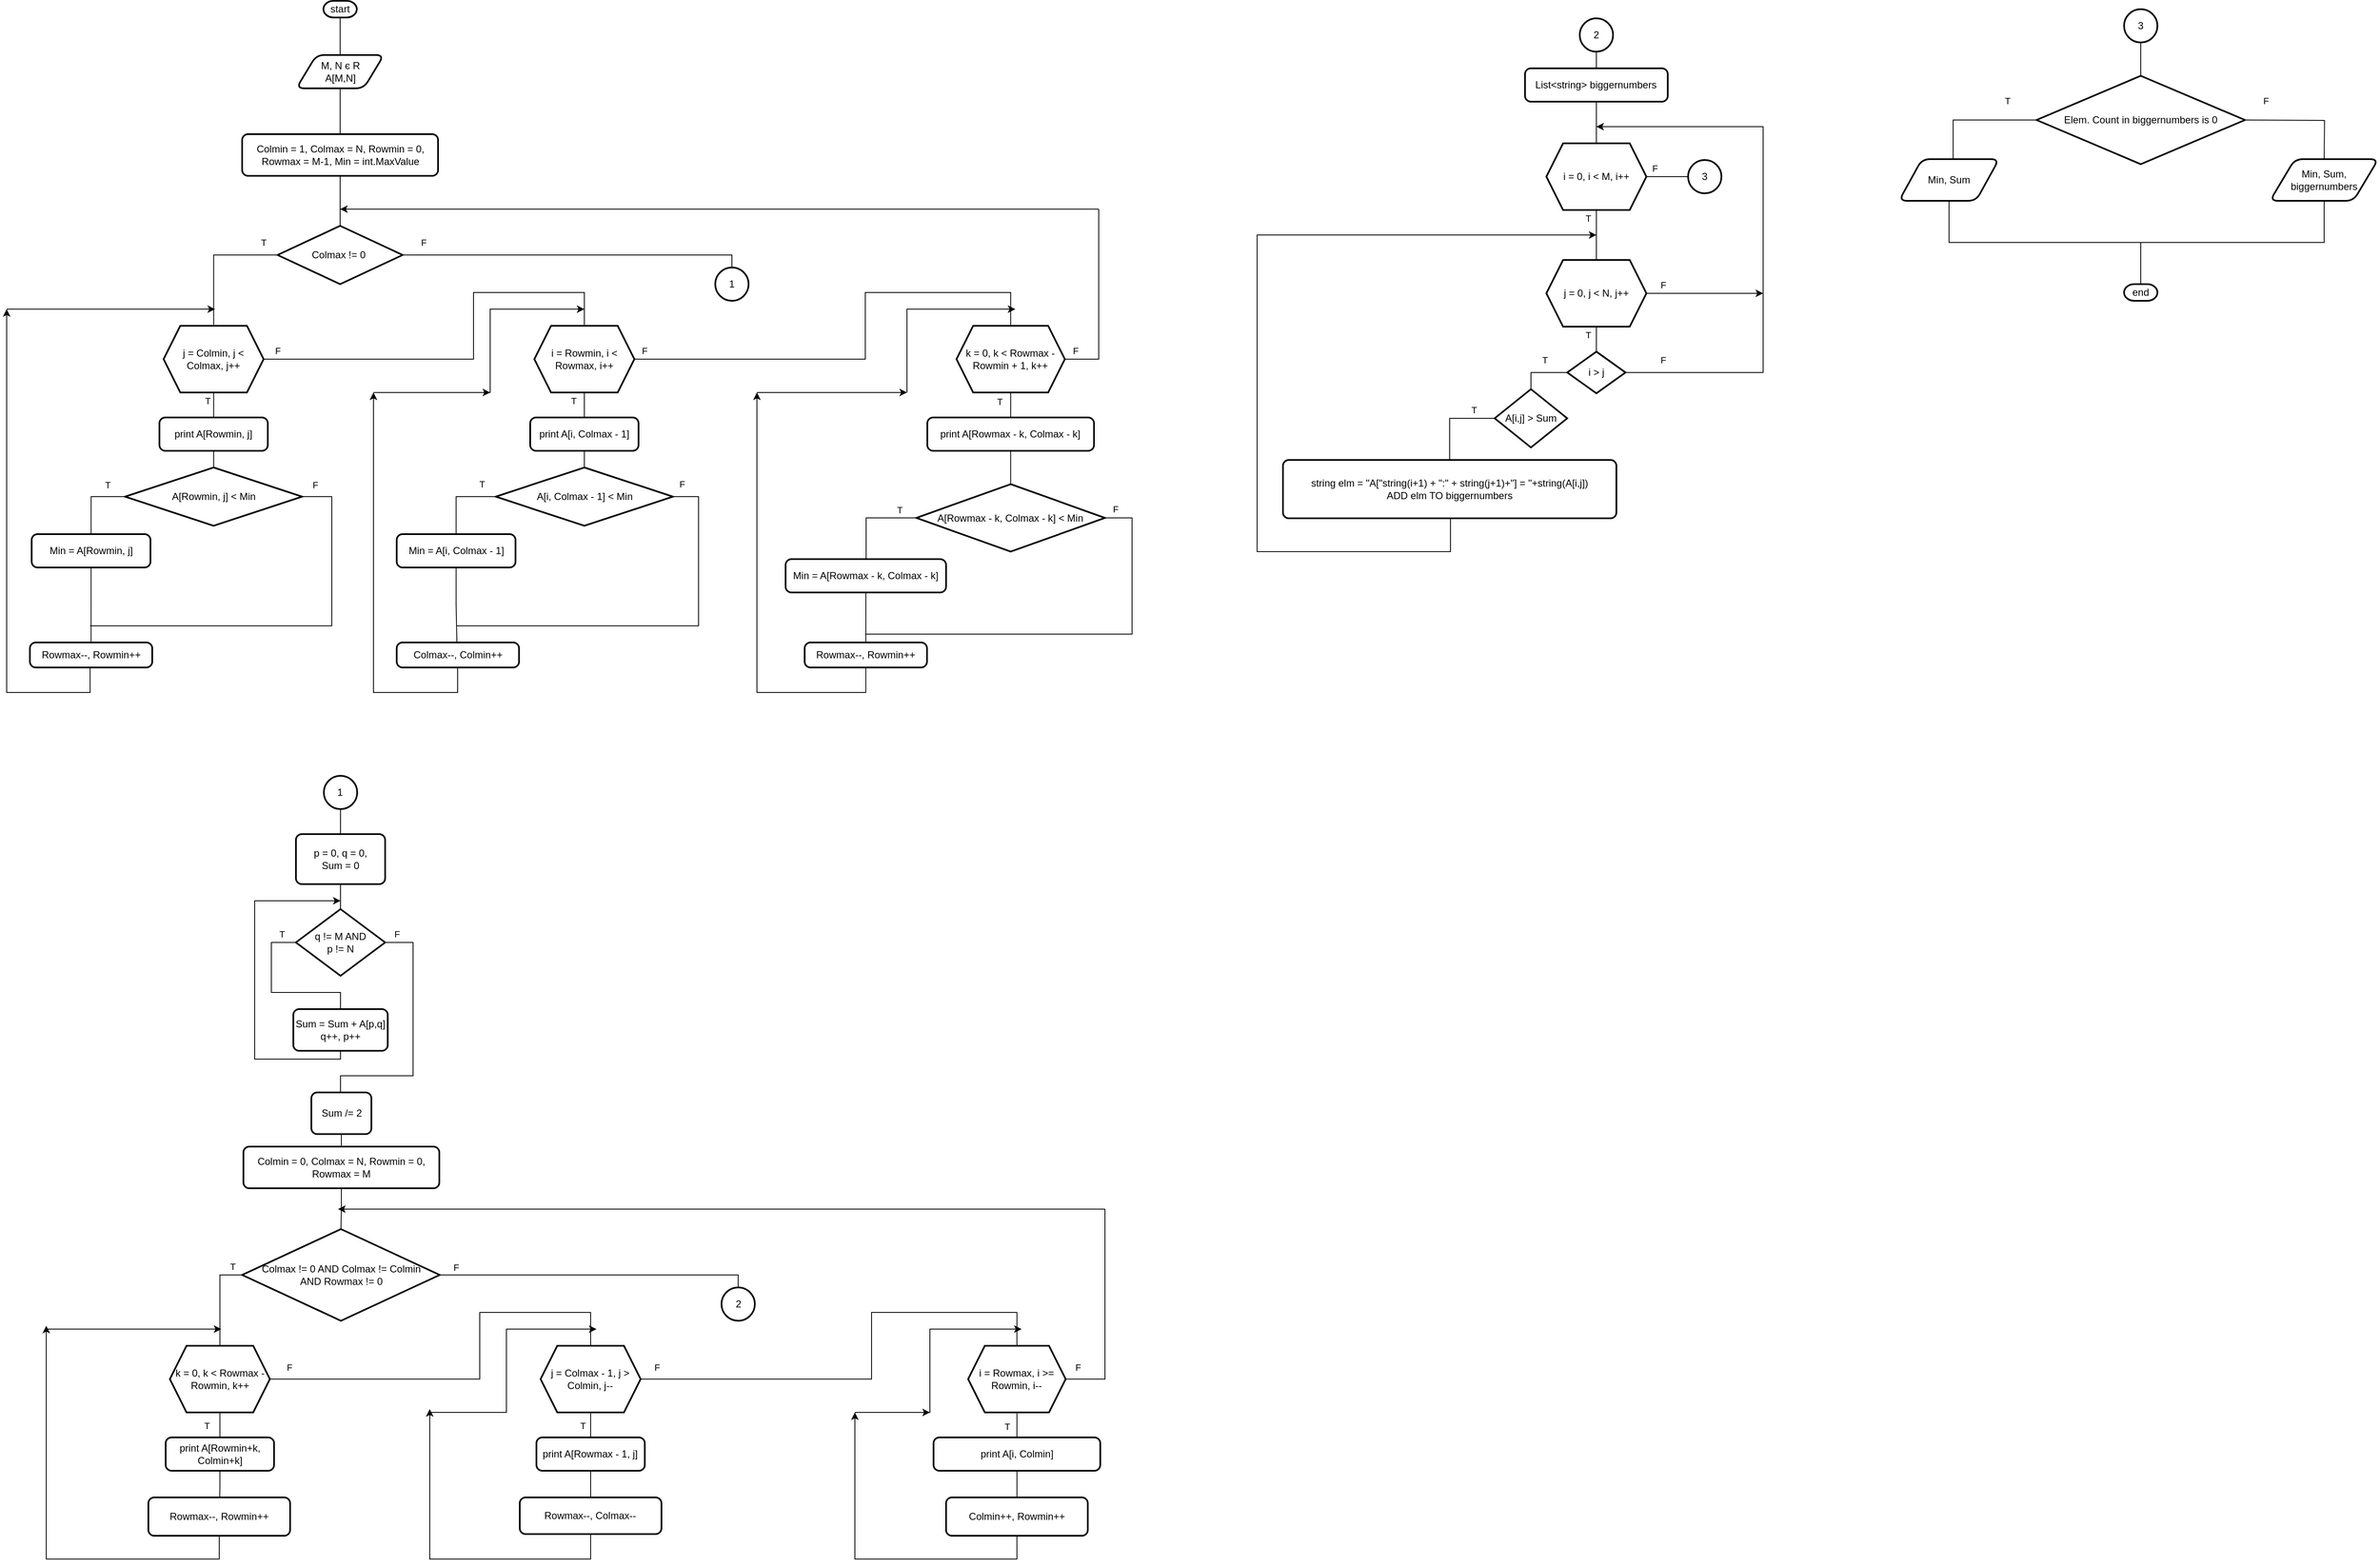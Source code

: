 <mxfile version="15.4.0" type="device"><diagram id="VnJx5BGnZv5gJ5N3ZYs5" name="Страница 1"><mxGraphModel dx="2999" dy="1612" grid="1" gridSize="10" guides="1" tooltips="1" connect="1" arrows="1" fold="1" page="1" pageScale="1" pageWidth="827" pageHeight="1169" math="0" shadow="0"><root><mxCell id="0"/><mxCell id="1" parent="0"/><mxCell id="CIwnN4miVylrnwZS9RC9-60" style="edgeStyle=orthogonalEdgeStyle;rounded=0;orthogonalLoop=1;jettySize=auto;html=1;endArrow=none;endFill=0;" parent="1" source="CIwnN4miVylrnwZS9RC9-58" target="CIwnN4miVylrnwZS9RC9-59" edge="1"><mxGeometry relative="1" as="geometry"/></mxCell><mxCell id="CIwnN4miVylrnwZS9RC9-58" value="start" style="strokeWidth=2;html=1;shape=mxgraph.flowchart.terminator;whiteSpace=wrap;" parent="1" vertex="1"><mxGeometry x="-210" y="20" width="40" height="20" as="geometry"/></mxCell><mxCell id="q-NGyKB5XzWlo1h0m0wX-1" style="edgeStyle=orthogonalEdgeStyle;rounded=0;orthogonalLoop=1;jettySize=auto;html=1;endArrow=none;endFill=0;" edge="1" parent="1" source="CIwnN4miVylrnwZS9RC9-59" target="CIwnN4miVylrnwZS9RC9-78"><mxGeometry relative="1" as="geometry"/></mxCell><mxCell id="CIwnN4miVylrnwZS9RC9-59" value="M, N є R&lt;br&gt;A[M,N]" style="shape=parallelogram;html=1;strokeWidth=2;perimeter=parallelogramPerimeter;whiteSpace=wrap;rounded=1;arcSize=19;size=0.23;" parent="1" vertex="1"><mxGeometry x="-242.5" y="85" width="105" height="40" as="geometry"/></mxCell><mxCell id="CIwnN4miVylrnwZS9RC9-80" style="edgeStyle=orthogonalEdgeStyle;rounded=0;orthogonalLoop=1;jettySize=auto;html=1;endArrow=none;endFill=0;" parent="1" source="CIwnN4miVylrnwZS9RC9-78" target="CIwnN4miVylrnwZS9RC9-79" edge="1"><mxGeometry relative="1" as="geometry"/></mxCell><mxCell id="CIwnN4miVylrnwZS9RC9-78" value="Colmin = 1, Colmax = N, Rowmin = 0, Rowmax = M-1, Min = int.MaxValue" style="rounded=1;whiteSpace=wrap;html=1;absoluteArcSize=1;arcSize=14;strokeWidth=2;" parent="1" vertex="1"><mxGeometry x="-307.5" y="180" width="235" height="50" as="geometry"/></mxCell><mxCell id="CIwnN4miVylrnwZS9RC9-103" style="edgeStyle=orthogonalEdgeStyle;rounded=0;orthogonalLoop=1;jettySize=auto;html=1;endArrow=none;endFill=0;" parent="1" source="CIwnN4miVylrnwZS9RC9-79" target="CIwnN4miVylrnwZS9RC9-131" edge="1"><mxGeometry relative="1" as="geometry"><mxPoint x="210" y="325" as="targetPoint"/><Array as="points"><mxPoint x="280" y="325"/></Array></mxGeometry></mxCell><mxCell id="Xc7wqbIlIlnGixYTtT3b-98" value="F" style="edgeLabel;html=1;align=center;verticalAlign=middle;resizable=0;points=[];" parent="CIwnN4miVylrnwZS9RC9-103" vertex="1" connectable="0"><mxGeometry x="-0.879" y="-1" relative="1" as="geometry"><mxPoint y="-16" as="offset"/></mxGeometry></mxCell><mxCell id="CIwnN4miVylrnwZS9RC9-104" style="edgeStyle=orthogonalEdgeStyle;rounded=0;orthogonalLoop=1;jettySize=auto;html=1;endArrow=none;endFill=0;" parent="1" source="CIwnN4miVylrnwZS9RC9-79" target="CIwnN4miVylrnwZS9RC9-81" edge="1"><mxGeometry relative="1" as="geometry"><mxPoint x="-330" y="325" as="targetPoint"/></mxGeometry></mxCell><mxCell id="Xc7wqbIlIlnGixYTtT3b-97" value="T" style="edgeLabel;html=1;align=center;verticalAlign=middle;resizable=0;points=[];" parent="CIwnN4miVylrnwZS9RC9-104" vertex="1" connectable="0"><mxGeometry x="-0.737" y="2" relative="1" as="geometry"><mxPoint x="4" y="-17" as="offset"/></mxGeometry></mxCell><mxCell id="CIwnN4miVylrnwZS9RC9-79" value="Colmax != 0&amp;nbsp;" style="strokeWidth=2;html=1;shape=mxgraph.flowchart.decision;whiteSpace=wrap;" parent="1" vertex="1"><mxGeometry x="-265" y="290" width="150" height="70" as="geometry"/></mxCell><mxCell id="CIwnN4miVylrnwZS9RC9-89" style="edgeStyle=orthogonalEdgeStyle;rounded=0;orthogonalLoop=1;jettySize=auto;html=1;endArrow=none;endFill=0;" parent="1" source="CIwnN4miVylrnwZS9RC9-81" target="CIwnN4miVylrnwZS9RC9-84" edge="1"><mxGeometry relative="1" as="geometry"/></mxCell><mxCell id="Xc7wqbIlIlnGixYTtT3b-99" value="T" style="edgeLabel;html=1;align=center;verticalAlign=middle;resizable=0;points=[];" parent="CIwnN4miVylrnwZS9RC9-89" vertex="1" connectable="0"><mxGeometry x="0.753" relative="1" as="geometry"><mxPoint x="-8" y="-14" as="offset"/></mxGeometry></mxCell><mxCell id="CIwnN4miVylrnwZS9RC9-113" style="edgeStyle=orthogonalEdgeStyle;rounded=0;orthogonalLoop=1;jettySize=auto;html=1;endArrow=none;endFill=0;entryX=0.5;entryY=0;entryDx=0;entryDy=0;" parent="1" source="CIwnN4miVylrnwZS9RC9-81" target="CIwnN4miVylrnwZS9RC9-82" edge="1"><mxGeometry relative="1" as="geometry"><mxPoint x="170" y="390" as="targetPoint"/><Array as="points"><mxPoint x="-30" y="450"/><mxPoint x="-30" y="370"/><mxPoint x="103" y="370"/></Array></mxGeometry></mxCell><mxCell id="Xc7wqbIlIlnGixYTtT3b-102" value="F" style="edgeLabel;html=1;align=center;verticalAlign=middle;resizable=0;points=[];" parent="CIwnN4miVylrnwZS9RC9-113" vertex="1" connectable="0"><mxGeometry x="-0.915" y="1" relative="1" as="geometry"><mxPoint x="-5" y="-9" as="offset"/></mxGeometry></mxCell><mxCell id="CIwnN4miVylrnwZS9RC9-81" value="j = Colmin, j &amp;lt; Colmax, j++" style="shape=hexagon;perimeter=hexagonPerimeter2;whiteSpace=wrap;html=1;fixedSize=1;strokeWidth=2;" parent="1" vertex="1"><mxGeometry x="-401.75" y="410" width="120" height="80" as="geometry"/></mxCell><mxCell id="CIwnN4miVylrnwZS9RC9-88" style="edgeStyle=orthogonalEdgeStyle;rounded=0;orthogonalLoop=1;jettySize=auto;html=1;entryX=0.5;entryY=0;entryDx=0;entryDy=0;endArrow=none;endFill=0;" parent="1" source="CIwnN4miVylrnwZS9RC9-82" target="CIwnN4miVylrnwZS9RC9-85" edge="1"><mxGeometry relative="1" as="geometry"/></mxCell><mxCell id="Xc7wqbIlIlnGixYTtT3b-100" value="T" style="edgeLabel;html=1;align=center;verticalAlign=middle;resizable=0;points=[];" parent="CIwnN4miVylrnwZS9RC9-88" vertex="1" connectable="0"><mxGeometry x="0.748" y="1" relative="1" as="geometry"><mxPoint x="-14" y="-14" as="offset"/></mxGeometry></mxCell><mxCell id="CIwnN4miVylrnwZS9RC9-82" value="i = Rowmin, i &amp;lt; Rowmax, i++" style="shape=hexagon;perimeter=hexagonPerimeter2;whiteSpace=wrap;html=1;fixedSize=1;strokeWidth=2;" parent="1" vertex="1"><mxGeometry x="42.99" y="410" width="120" height="80" as="geometry"/></mxCell><mxCell id="CIwnN4miVylrnwZS9RC9-87" style="edgeStyle=orthogonalEdgeStyle;rounded=0;orthogonalLoop=1;jettySize=auto;html=1;entryX=0.5;entryY=0;entryDx=0;entryDy=0;endArrow=none;endFill=0;" parent="1" source="CIwnN4miVylrnwZS9RC9-83" target="CIwnN4miVylrnwZS9RC9-86" edge="1"><mxGeometry relative="1" as="geometry"/></mxCell><mxCell id="Xc7wqbIlIlnGixYTtT3b-101" value="T" style="edgeLabel;html=1;align=center;verticalAlign=middle;resizable=0;points=[];" parent="CIwnN4miVylrnwZS9RC9-87" vertex="1" connectable="0"><mxGeometry x="-0.783" relative="1" as="geometry"><mxPoint x="-14" y="5" as="offset"/></mxGeometry></mxCell><mxCell id="CIwnN4miVylrnwZS9RC9-130" style="edgeStyle=orthogonalEdgeStyle;rounded=0;orthogonalLoop=1;jettySize=auto;html=1;endArrow=none;endFill=0;" parent="1" source="CIwnN4miVylrnwZS9RC9-83" edge="1"><mxGeometry relative="1" as="geometry"><mxPoint x="720" y="270" as="targetPoint"/><Array as="points"><mxPoint x="720" y="450"/></Array></mxGeometry></mxCell><mxCell id="Xc7wqbIlIlnGixYTtT3b-104" value="F" style="edgeLabel;html=1;align=center;verticalAlign=middle;resizable=0;points=[];" parent="CIwnN4miVylrnwZS9RC9-130" vertex="1" connectable="0"><mxGeometry x="-0.885" y="1" relative="1" as="geometry"><mxPoint y="-9" as="offset"/></mxGeometry></mxCell><mxCell id="CIwnN4miVylrnwZS9RC9-83" value="k = 0, k &amp;lt; Rowmax - Rowmin + 1, k++" style="shape=hexagon;perimeter=hexagonPerimeter2;whiteSpace=wrap;html=1;fixedSize=1;strokeWidth=2;" parent="1" vertex="1"><mxGeometry x="549.37" y="410" width="130" height="80" as="geometry"/></mxCell><mxCell id="CIwnN4miVylrnwZS9RC9-94" style="edgeStyle=orthogonalEdgeStyle;rounded=0;orthogonalLoop=1;jettySize=auto;html=1;entryX=0.5;entryY=0;entryDx=0;entryDy=0;entryPerimeter=0;endArrow=none;endFill=0;" parent="1" source="CIwnN4miVylrnwZS9RC9-84" target="CIwnN4miVylrnwZS9RC9-91" edge="1"><mxGeometry relative="1" as="geometry"/></mxCell><mxCell id="CIwnN4miVylrnwZS9RC9-84" value="print A[Rowmin, j]" style="rounded=1;whiteSpace=wrap;html=1;absoluteArcSize=1;arcSize=14;strokeWidth=2;" parent="1" vertex="1"><mxGeometry x="-406.75" y="520" width="130" height="40" as="geometry"/></mxCell><mxCell id="CIwnN4miVylrnwZS9RC9-93" style="edgeStyle=orthogonalEdgeStyle;rounded=0;orthogonalLoop=1;jettySize=auto;html=1;endArrow=none;endFill=0;" parent="1" source="CIwnN4miVylrnwZS9RC9-85" target="CIwnN4miVylrnwZS9RC9-90" edge="1"><mxGeometry relative="1" as="geometry"/></mxCell><mxCell id="CIwnN4miVylrnwZS9RC9-85" value="print A[i, Colmax - 1]" style="rounded=1;whiteSpace=wrap;html=1;absoluteArcSize=1;arcSize=14;strokeWidth=2;" parent="1" vertex="1"><mxGeometry x="37.99" y="520" width="130" height="40" as="geometry"/></mxCell><mxCell id="CIwnN4miVylrnwZS9RC9-95" style="edgeStyle=orthogonalEdgeStyle;rounded=0;orthogonalLoop=1;jettySize=auto;html=1;entryX=0.5;entryY=0;entryDx=0;entryDy=0;entryPerimeter=0;endArrow=none;endFill=0;" parent="1" source="CIwnN4miVylrnwZS9RC9-86" target="CIwnN4miVylrnwZS9RC9-92" edge="1"><mxGeometry relative="1" as="geometry"/></mxCell><mxCell id="CIwnN4miVylrnwZS9RC9-86" value="print A[Rowmax - k, Colmax - k]" style="rounded=1;whiteSpace=wrap;html=1;absoluteArcSize=1;arcSize=14;strokeWidth=2;" parent="1" vertex="1"><mxGeometry x="514.37" y="520" width="200" height="40" as="geometry"/></mxCell><mxCell id="CIwnN4miVylrnwZS9RC9-100" style="edgeStyle=orthogonalEdgeStyle;rounded=0;orthogonalLoop=1;jettySize=auto;html=1;endArrow=none;endFill=0;exitX=0;exitY=0.5;exitDx=0;exitDy=0;exitPerimeter=0;" parent="1" source="CIwnN4miVylrnwZS9RC9-90" target="CIwnN4miVylrnwZS9RC9-97" edge="1"><mxGeometry relative="1" as="geometry"/></mxCell><mxCell id="Xc7wqbIlIlnGixYTtT3b-107" value="T" style="edgeLabel;html=1;align=center;verticalAlign=middle;resizable=0;points=[];" parent="CIwnN4miVylrnwZS9RC9-100" vertex="1" connectable="0"><mxGeometry x="-0.644" relative="1" as="geometry"><mxPoint y="-15" as="offset"/></mxGeometry></mxCell><mxCell id="CIwnN4miVylrnwZS9RC9-115" style="edgeStyle=orthogonalEdgeStyle;rounded=0;orthogonalLoop=1;jettySize=auto;html=1;endArrow=none;endFill=0;exitX=1;exitY=0.5;exitDx=0;exitDy=0;exitPerimeter=0;" parent="1" source="CIwnN4miVylrnwZS9RC9-90" edge="1"><mxGeometry relative="1" as="geometry"><mxPoint x="-50" y="770" as="targetPoint"/><Array as="points"><mxPoint x="240" y="615"/><mxPoint x="240" y="770"/></Array></mxGeometry></mxCell><mxCell id="Xc7wqbIlIlnGixYTtT3b-108" value="F" style="edgeLabel;html=1;align=center;verticalAlign=middle;resizable=0;points=[];" parent="CIwnN4miVylrnwZS9RC9-115" vertex="1" connectable="0"><mxGeometry x="-0.602" y="2" relative="1" as="geometry"><mxPoint x="-22" y="-79" as="offset"/></mxGeometry></mxCell><mxCell id="CIwnN4miVylrnwZS9RC9-90" value="A[i, Colmax - 1] &amp;lt; Min" style="strokeWidth=2;html=1;shape=mxgraph.flowchart.decision;whiteSpace=wrap;" parent="1" vertex="1"><mxGeometry x="-3.26" y="580" width="212.5" height="70" as="geometry"/></mxCell><mxCell id="CIwnN4miVylrnwZS9RC9-99" style="edgeStyle=orthogonalEdgeStyle;rounded=0;orthogonalLoop=1;jettySize=auto;html=1;endArrow=none;endFill=0;entryX=0.5;entryY=0;entryDx=0;entryDy=0;" parent="1" target="CIwnN4miVylrnwZS9RC9-96" edge="1"><mxGeometry relative="1" as="geometry"><mxPoint x="-527" y="615" as="targetPoint"/><mxPoint x="-447" y="615" as="sourcePoint"/><Array as="points"><mxPoint x="-489" y="615"/></Array></mxGeometry></mxCell><mxCell id="Xc7wqbIlIlnGixYTtT3b-109" value="T" style="edgeLabel;html=1;align=center;verticalAlign=middle;resizable=0;points=[];" parent="CIwnN4miVylrnwZS9RC9-99" vertex="1" connectable="0"><mxGeometry x="0.194" y="3" relative="1" as="geometry"><mxPoint x="16" y="-25" as="offset"/></mxGeometry></mxCell><mxCell id="CIwnN4miVylrnwZS9RC9-109" style="edgeStyle=orthogonalEdgeStyle;rounded=0;orthogonalLoop=1;jettySize=auto;html=1;endArrow=none;endFill=0;" parent="1" source="CIwnN4miVylrnwZS9RC9-91" edge="1"><mxGeometry relative="1" as="geometry"><mxPoint x="-210" y="770" as="targetPoint"/><Array as="points"><mxPoint x="-200" y="615"/><mxPoint x="-200" y="770"/></Array></mxGeometry></mxCell><mxCell id="Xc7wqbIlIlnGixYTtT3b-110" value="F" style="edgeLabel;html=1;align=center;verticalAlign=middle;resizable=0;points=[];" parent="CIwnN4miVylrnwZS9RC9-109" vertex="1" connectable="0"><mxGeometry x="-0.174" y="1" relative="1" as="geometry"><mxPoint x="-21" y="-62" as="offset"/></mxGeometry></mxCell><mxCell id="CIwnN4miVylrnwZS9RC9-91" value="A[Rowmin, j] &amp;lt; Min" style="strokeWidth=2;html=1;shape=mxgraph.flowchart.decision;whiteSpace=wrap;" parent="1" vertex="1"><mxGeometry x="-448" y="580" width="212.5" height="70" as="geometry"/></mxCell><mxCell id="CIwnN4miVylrnwZS9RC9-101" style="edgeStyle=orthogonalEdgeStyle;rounded=0;orthogonalLoop=1;jettySize=auto;html=1;endArrow=none;endFill=0;exitX=0;exitY=0.5;exitDx=0;exitDy=0;exitPerimeter=0;entryX=0.5;entryY=0;entryDx=0;entryDy=0;" parent="1" source="CIwnN4miVylrnwZS9RC9-92" target="CIwnN4miVylrnwZS9RC9-98" edge="1"><mxGeometry relative="1" as="geometry"><Array as="points"><mxPoint x="441" y="641"/><mxPoint x="441" y="690"/></Array></mxGeometry></mxCell><mxCell id="Xc7wqbIlIlnGixYTtT3b-105" value="T" style="edgeLabel;html=1;align=center;verticalAlign=middle;resizable=0;points=[];" parent="CIwnN4miVylrnwZS9RC9-101" vertex="1" connectable="0"><mxGeometry x="-0.707" relative="1" as="geometry"><mxPoint x="-5" y="-10" as="offset"/></mxGeometry></mxCell><mxCell id="CIwnN4miVylrnwZS9RC9-124" style="edgeStyle=orthogonalEdgeStyle;rounded=0;orthogonalLoop=1;jettySize=auto;html=1;endArrow=none;endFill=0;exitX=1;exitY=0.5;exitDx=0;exitDy=0;exitPerimeter=0;" parent="1" source="CIwnN4miVylrnwZS9RC9-92" edge="1"><mxGeometry relative="1" as="geometry"><mxPoint x="440" y="780" as="targetPoint"/><Array as="points"><mxPoint x="760" y="641"/><mxPoint x="760" y="780"/></Array></mxGeometry></mxCell><mxCell id="Xc7wqbIlIlnGixYTtT3b-106" value="F" style="edgeLabel;html=1;align=center;verticalAlign=middle;resizable=0;points=[];" parent="CIwnN4miVylrnwZS9RC9-124" vertex="1" connectable="0"><mxGeometry x="-0.72" y="3" relative="1" as="geometry"><mxPoint x="-23" y="-47" as="offset"/></mxGeometry></mxCell><mxCell id="CIwnN4miVylrnwZS9RC9-92" value="A[Rowmax - k, Colmax - k] &amp;lt; Min" style="strokeWidth=2;html=1;shape=mxgraph.flowchart.decision;whiteSpace=wrap;" parent="1" vertex="1"><mxGeometry x="501.25" y="600" width="226.25" height="81" as="geometry"/></mxCell><mxCell id="CIwnN4miVylrnwZS9RC9-105" style="edgeStyle=orthogonalEdgeStyle;rounded=0;orthogonalLoop=1;jettySize=auto;html=1;endArrow=none;endFill=0;entryX=0.5;entryY=0;entryDx=0;entryDy=0;" parent="1" source="CIwnN4miVylrnwZS9RC9-96" target="Xc7wqbIlIlnGixYTtT3b-67" edge="1"><mxGeometry relative="1" as="geometry"><mxPoint x="-489" y="770" as="targetPoint"/></mxGeometry></mxCell><mxCell id="CIwnN4miVylrnwZS9RC9-96" value="Min = A[Rowmin, j]" style="rounded=1;whiteSpace=wrap;html=1;absoluteArcSize=1;arcSize=14;strokeWidth=2;" parent="1" vertex="1"><mxGeometry x="-560" y="660" width="142.5" height="40" as="geometry"/></mxCell><mxCell id="CIwnN4miVylrnwZS9RC9-114" style="edgeStyle=orthogonalEdgeStyle;rounded=0;orthogonalLoop=1;jettySize=auto;html=1;endArrow=none;endFill=0;entryX=0.492;entryY=-0.019;entryDx=0;entryDy=0;entryPerimeter=0;" parent="1" source="CIwnN4miVylrnwZS9RC9-97" target="Xc7wqbIlIlnGixYTtT3b-68" edge="1"><mxGeometry relative="1" as="geometry"><mxPoint x="-48.75" y="770" as="targetPoint"/></mxGeometry></mxCell><mxCell id="CIwnN4miVylrnwZS9RC9-97" value="Min = A[i, Colmax - 1]" style="rounded=1;whiteSpace=wrap;html=1;absoluteArcSize=1;arcSize=14;strokeWidth=2;" parent="1" vertex="1"><mxGeometry x="-122.12" y="660" width="142.5" height="40" as="geometry"/></mxCell><mxCell id="CIwnN4miVylrnwZS9RC9-102" style="edgeStyle=orthogonalEdgeStyle;rounded=0;orthogonalLoop=1;jettySize=auto;html=1;endArrow=none;endFill=0;entryX=0.5;entryY=0;entryDx=0;entryDy=0;" parent="1" source="CIwnN4miVylrnwZS9RC9-98" target="Xc7wqbIlIlnGixYTtT3b-69" edge="1"><mxGeometry relative="1" as="geometry"><mxPoint x="440" y="780" as="targetPoint"/></mxGeometry></mxCell><mxCell id="CIwnN4miVylrnwZS9RC9-98" value="Min = A[Rowmax - k, Colmax - k]" style="rounded=1;whiteSpace=wrap;html=1;absoluteArcSize=1;arcSize=14;strokeWidth=2;" parent="1" vertex="1"><mxGeometry x="344.37" y="690" width="192.5" height="40" as="geometry"/></mxCell><mxCell id="CIwnN4miVylrnwZS9RC9-110" value="" style="endArrow=none;html=1;rounded=0;edgeStyle=orthogonalEdgeStyle;endFill=0;" parent="1" edge="1"><mxGeometry width="50" height="50" relative="1" as="geometry"><mxPoint x="-210" y="770" as="sourcePoint"/><mxPoint x="-490" y="770" as="targetPoint"/></mxGeometry></mxCell><mxCell id="CIwnN4miVylrnwZS9RC9-111" value="" style="endArrow=classic;html=1;rounded=0;edgeStyle=orthogonalEdgeStyle;exitX=0.492;exitY=1;exitDx=0;exitDy=0;exitPerimeter=0;" parent="1" source="Xc7wqbIlIlnGixYTtT3b-67" edge="1"><mxGeometry width="50" height="50" relative="1" as="geometry"><mxPoint x="-490" y="850" as="sourcePoint"/><mxPoint x="-590" y="390" as="targetPoint"/><Array as="points"><mxPoint x="-490" y="850"/><mxPoint x="-590" y="850"/></Array></mxGeometry></mxCell><mxCell id="CIwnN4miVylrnwZS9RC9-112" value="" style="endArrow=classic;html=1;rounded=0;edgeStyle=orthogonalEdgeStyle;" parent="1" edge="1"><mxGeometry width="50" height="50" relative="1" as="geometry"><mxPoint x="-590" y="390" as="sourcePoint"/><mxPoint x="-340" y="390" as="targetPoint"/></mxGeometry></mxCell><mxCell id="CIwnN4miVylrnwZS9RC9-116" value="" style="endArrow=classic;html=1;rounded=0;edgeStyle=orthogonalEdgeStyle;exitX=0.486;exitY=0.971;exitDx=0;exitDy=0;exitPerimeter=0;" parent="1" source="Xc7wqbIlIlnGixYTtT3b-68" edge="1"><mxGeometry width="50" height="50" relative="1" as="geometry"><mxPoint x="-52.49" y="849.97" as="sourcePoint"/><mxPoint x="-150" y="490" as="targetPoint"/><Array as="points"><mxPoint x="-49" y="819"/><mxPoint x="-49" y="850"/><mxPoint x="-150" y="850"/><mxPoint x="-150" y="520"/></Array></mxGeometry></mxCell><mxCell id="CIwnN4miVylrnwZS9RC9-117" value="" style="endArrow=classic;html=1;rounded=0;edgeStyle=orthogonalEdgeStyle;" parent="1" edge="1"><mxGeometry width="50" height="50" relative="1" as="geometry"><mxPoint x="-150" y="490" as="sourcePoint"/><mxPoint x="-10" y="490" as="targetPoint"/></mxGeometry></mxCell><mxCell id="CIwnN4miVylrnwZS9RC9-118" value="" style="endArrow=classic;html=1;rounded=0;edgeStyle=orthogonalEdgeStyle;" parent="1" edge="1"><mxGeometry width="50" height="50" relative="1" as="geometry"><mxPoint x="-12.01" y="490" as="sourcePoint"/><mxPoint x="103" y="390" as="targetPoint"/><Array as="points"><mxPoint x="-10" y="490"/><mxPoint x="-10" y="390"/></Array></mxGeometry></mxCell><mxCell id="CIwnN4miVylrnwZS9RC9-122" style="edgeStyle=orthogonalEdgeStyle;rounded=0;orthogonalLoop=1;jettySize=auto;html=1;endArrow=none;endFill=0;exitX=1;exitY=0.5;exitDx=0;exitDy=0;entryX=0.5;entryY=0;entryDx=0;entryDy=0;" parent="1" source="CIwnN4miVylrnwZS9RC9-82" target="CIwnN4miVylrnwZS9RC9-83" edge="1"><mxGeometry relative="1" as="geometry"><mxPoint x="640" y="370" as="targetPoint"/><mxPoint x="190.003" y="450.004" as="sourcePoint"/><Array as="points"><mxPoint x="440" y="450"/><mxPoint x="440" y="370"/><mxPoint x="614" y="370"/></Array></mxGeometry></mxCell><mxCell id="Xc7wqbIlIlnGixYTtT3b-103" value="F" style="edgeLabel;html=1;align=center;verticalAlign=middle;resizable=0;points=[];" parent="CIwnN4miVylrnwZS9RC9-122" vertex="1" connectable="0"><mxGeometry x="-0.94" y="2" relative="1" as="geometry"><mxPoint x="-5" y="-8" as="offset"/></mxGeometry></mxCell><mxCell id="CIwnN4miVylrnwZS9RC9-127" value="" style="endArrow=classic;html=1;rounded=0;edgeStyle=orthogonalEdgeStyle;exitX=0.5;exitY=1;exitDx=0;exitDy=0;" parent="1" source="Xc7wqbIlIlnGixYTtT3b-69" edge="1"><mxGeometry width="50" height="50" relative="1" as="geometry"><mxPoint x="437.5" y="849" as="sourcePoint"/><mxPoint x="310" y="490" as="targetPoint"/><Array as="points"><mxPoint x="441" y="850"/><mxPoint x="310" y="850"/></Array></mxGeometry></mxCell><mxCell id="CIwnN4miVylrnwZS9RC9-128" value="" style="endArrow=classic;html=1;rounded=0;edgeStyle=orthogonalEdgeStyle;" parent="1" edge="1"><mxGeometry width="50" height="50" relative="1" as="geometry"><mxPoint x="310" y="490" as="sourcePoint"/><mxPoint x="490" y="490" as="targetPoint"/></mxGeometry></mxCell><mxCell id="CIwnN4miVylrnwZS9RC9-129" value="" style="endArrow=classic;html=1;rounded=0;edgeStyle=orthogonalEdgeStyle;" parent="1" edge="1"><mxGeometry width="50" height="50" relative="1" as="geometry"><mxPoint x="490" y="490" as="sourcePoint"/><mxPoint x="620" y="390" as="targetPoint"/><Array as="points"><mxPoint x="490" y="490"/><mxPoint x="490" y="390"/></Array></mxGeometry></mxCell><mxCell id="CIwnN4miVylrnwZS9RC9-131" value="1" style="strokeWidth=2;html=1;shape=mxgraph.flowchart.start_2;whiteSpace=wrap;" parent="1" vertex="1"><mxGeometry x="260" y="340" width="40" height="40" as="geometry"/></mxCell><mxCell id="CIwnN4miVylrnwZS9RC9-132" value="" style="endArrow=classic;html=1;rounded=0;edgeStyle=orthogonalEdgeStyle;" parent="1" edge="1"><mxGeometry width="50" height="50" relative="1" as="geometry"><mxPoint x="720" y="270" as="sourcePoint"/><mxPoint x="-190" y="270" as="targetPoint"/></mxGeometry></mxCell><mxCell id="Xc7wqbIlIlnGixYTtT3b-2" style="edgeStyle=orthogonalEdgeStyle;rounded=0;orthogonalLoop=1;jettySize=auto;html=1;endArrow=none;endFill=0;" parent="1" source="CIwnN4miVylrnwZS9RC9-133" target="Xc7wqbIlIlnGixYTtT3b-1" edge="1"><mxGeometry relative="1" as="geometry"/></mxCell><mxCell id="CIwnN4miVylrnwZS9RC9-133" value="1" style="strokeWidth=2;html=1;shape=mxgraph.flowchart.start_2;whiteSpace=wrap;" parent="1" vertex="1"><mxGeometry x="-209.51" y="950" width="40" height="40" as="geometry"/></mxCell><mxCell id="Xc7wqbIlIlnGixYTtT3b-4" style="edgeStyle=orthogonalEdgeStyle;rounded=0;orthogonalLoop=1;jettySize=auto;html=1;entryX=0.5;entryY=0;entryDx=0;entryDy=0;entryPerimeter=0;endArrow=none;endFill=0;" parent="1" source="Xc7wqbIlIlnGixYTtT3b-1" target="Xc7wqbIlIlnGixYTtT3b-3" edge="1"><mxGeometry relative="1" as="geometry"/></mxCell><mxCell id="Xc7wqbIlIlnGixYTtT3b-1" value="p = 0, q = 0,&lt;br&gt;Sum = 0" style="rounded=1;whiteSpace=wrap;html=1;absoluteArcSize=1;arcSize=14;strokeWidth=2;" parent="1" vertex="1"><mxGeometry x="-243.01" y="1020" width="107.01" height="60" as="geometry"/></mxCell><mxCell id="Xc7wqbIlIlnGixYTtT3b-5" style="edgeStyle=orthogonalEdgeStyle;rounded=0;orthogonalLoop=1;jettySize=auto;html=1;endArrow=none;endFill=0;exitX=0;exitY=0.5;exitDx=0;exitDy=0;exitPerimeter=0;" parent="1" source="Xc7wqbIlIlnGixYTtT3b-3" target="Xc7wqbIlIlnGixYTtT3b-6" edge="1"><mxGeometry relative="1" as="geometry"><mxPoint x="-272.5" y="1230" as="targetPoint"/><Array as="points"><mxPoint x="-272.5" y="1150"/><mxPoint x="-272.5" y="1210"/><mxPoint x="-189.5" y="1210"/></Array></mxGeometry></mxCell><mxCell id="Xc7wqbIlIlnGixYTtT3b-111" value="T" style="edgeLabel;html=1;align=center;verticalAlign=middle;resizable=0;points=[];" parent="Xc7wqbIlIlnGixYTtT3b-5" vertex="1" connectable="0"><mxGeometry x="-0.91" relative="1" as="geometry"><mxPoint x="-9" y="-10" as="offset"/></mxGeometry></mxCell><mxCell id="Xc7wqbIlIlnGixYTtT3b-7" style="edgeStyle=orthogonalEdgeStyle;rounded=0;orthogonalLoop=1;jettySize=auto;html=1;endArrow=none;endFill=0;entryX=0.5;entryY=0;entryDx=0;entryDy=0;" parent="1" source="Xc7wqbIlIlnGixYTtT3b-3" target="Xc7wqbIlIlnGixYTtT3b-9" edge="1"><mxGeometry relative="1" as="geometry"><mxPoint x="-189.5" y="1350" as="targetPoint"/><Array as="points"><mxPoint x="-102.5" y="1150"/><mxPoint x="-102.5" y="1310"/><mxPoint x="-189.5" y="1310"/><mxPoint x="-189.5" y="1340"/></Array></mxGeometry></mxCell><mxCell id="Xc7wqbIlIlnGixYTtT3b-112" value="F" style="edgeLabel;html=1;align=center;verticalAlign=middle;resizable=0;points=[];" parent="Xc7wqbIlIlnGixYTtT3b-7" vertex="1" connectable="0"><mxGeometry x="-0.938" relative="1" as="geometry"><mxPoint x="4" y="-10" as="offset"/></mxGeometry></mxCell><mxCell id="Xc7wqbIlIlnGixYTtT3b-3" value="q != M AND&lt;br&gt;p != N" style="strokeWidth=2;html=1;shape=mxgraph.flowchart.decision;whiteSpace=wrap;" parent="1" vertex="1"><mxGeometry x="-243.01" y="1110" width="107.01" height="80" as="geometry"/></mxCell><mxCell id="Xc7wqbIlIlnGixYTtT3b-8" style="edgeStyle=orthogonalEdgeStyle;rounded=0;orthogonalLoop=1;jettySize=auto;html=1;endArrow=classic;endFill=1;exitX=0.5;exitY=1;exitDx=0;exitDy=0;" parent="1" source="Xc7wqbIlIlnGixYTtT3b-6" edge="1"><mxGeometry relative="1" as="geometry"><mxPoint x="-189.5" y="1100" as="targetPoint"/><Array as="points"><mxPoint x="-189.5" y="1290"/><mxPoint x="-292.5" y="1290"/><mxPoint x="-292.5" y="1100"/><mxPoint x="-189.5" y="1100"/></Array></mxGeometry></mxCell><mxCell id="Xc7wqbIlIlnGixYTtT3b-6" value="Sum = Sum + A[p,q]&lt;br&gt;q++, p++" style="rounded=1;whiteSpace=wrap;html=1;absoluteArcSize=1;arcSize=14;strokeWidth=2;" parent="1" vertex="1"><mxGeometry x="-246.14" y="1230" width="113.26" height="50" as="geometry"/></mxCell><mxCell id="Xc7wqbIlIlnGixYTtT3b-13" style="edgeStyle=orthogonalEdgeStyle;rounded=0;orthogonalLoop=1;jettySize=auto;html=1;entryX=0.5;entryY=0;entryDx=0;entryDy=0;endArrow=none;endFill=0;" parent="1" source="Xc7wqbIlIlnGixYTtT3b-9" target="Xc7wqbIlIlnGixYTtT3b-12" edge="1"><mxGeometry relative="1" as="geometry"/></mxCell><mxCell id="Xc7wqbIlIlnGixYTtT3b-9" value="Sum /= 2" style="rounded=1;whiteSpace=wrap;html=1;absoluteArcSize=1;arcSize=14;strokeWidth=2;" parent="1" vertex="1"><mxGeometry x="-224.5" y="1330" width="72.01" height="50" as="geometry"/></mxCell><mxCell id="Xc7wqbIlIlnGixYTtT3b-58" style="edgeStyle=orthogonalEdgeStyle;rounded=0;orthogonalLoop=1;jettySize=auto;html=1;entryX=0.5;entryY=0;entryDx=0;entryDy=0;entryPerimeter=0;endArrow=none;endFill=0;" parent="1" source="Xc7wqbIlIlnGixYTtT3b-12" target="Xc7wqbIlIlnGixYTtT3b-16" edge="1"><mxGeometry relative="1" as="geometry"/></mxCell><mxCell id="Xc7wqbIlIlnGixYTtT3b-12" value="Colmin = 0, Colmax = N, Rowmin = 0, Rowmax = M" style="rounded=1;whiteSpace=wrap;html=1;absoluteArcSize=1;arcSize=14;strokeWidth=2;" parent="1" vertex="1"><mxGeometry x="-305.99" y="1395" width="235" height="50" as="geometry"/></mxCell><mxCell id="Xc7wqbIlIlnGixYTtT3b-14" style="edgeStyle=orthogonalEdgeStyle;rounded=0;orthogonalLoop=1;jettySize=auto;html=1;endArrow=none;endFill=0;" parent="1" source="Xc7wqbIlIlnGixYTtT3b-16" target="Xc7wqbIlIlnGixYTtT3b-56" edge="1"><mxGeometry relative="1" as="geometry"><mxPoint x="217.5" y="1549" as="targetPoint"/><Array as="points"><mxPoint x="287.5" y="1549"/></Array></mxGeometry></mxCell><mxCell id="Xc7wqbIlIlnGixYTtT3b-114" value="F" style="edgeLabel;html=1;align=center;verticalAlign=middle;resizable=0;points=[];" parent="Xc7wqbIlIlnGixYTtT3b-14" vertex="1" connectable="0"><mxGeometry x="-0.873" y="1" relative="1" as="geometry"><mxPoint x="-4" y="-8" as="offset"/></mxGeometry></mxCell><mxCell id="Xc7wqbIlIlnGixYTtT3b-15" style="edgeStyle=orthogonalEdgeStyle;rounded=0;orthogonalLoop=1;jettySize=auto;html=1;endArrow=none;endFill=0;exitX=0;exitY=0.5;exitDx=0;exitDy=0;exitPerimeter=0;" parent="1" source="Xc7wqbIlIlnGixYTtT3b-16" target="Xc7wqbIlIlnGixYTtT3b-19" edge="1"><mxGeometry relative="1" as="geometry"><mxPoint x="-322.5" y="1549" as="targetPoint"/></mxGeometry></mxCell><mxCell id="Xc7wqbIlIlnGixYTtT3b-113" value="T" style="edgeLabel;html=1;align=center;verticalAlign=middle;resizable=0;points=[];" parent="Xc7wqbIlIlnGixYTtT3b-15" vertex="1" connectable="0"><mxGeometry x="-0.615" relative="1" as="geometry"><mxPoint x="10" y="-10" as="offset"/></mxGeometry></mxCell><mxCell id="Xc7wqbIlIlnGixYTtT3b-16" value="Colmax != 0 AND Colmax != Colmin&lt;br&gt;AND Rowmax != 0" style="strokeWidth=2;html=1;shape=mxgraph.flowchart.decision;whiteSpace=wrap;" parent="1" vertex="1"><mxGeometry x="-307.5" y="1494" width="236.99" height="110" as="geometry"/></mxCell><mxCell id="Xc7wqbIlIlnGixYTtT3b-17" style="edgeStyle=orthogonalEdgeStyle;rounded=0;orthogonalLoop=1;jettySize=auto;html=1;endArrow=none;endFill=0;" parent="1" source="Xc7wqbIlIlnGixYTtT3b-19" target="Xc7wqbIlIlnGixYTtT3b-26" edge="1"><mxGeometry relative="1" as="geometry"/></mxCell><mxCell id="Xc7wqbIlIlnGixYTtT3b-115" value="T" style="edgeLabel;html=1;align=center;verticalAlign=middle;resizable=0;points=[];" parent="Xc7wqbIlIlnGixYTtT3b-17" vertex="1" connectable="0"><mxGeometry x="0.685" y="1" relative="1" as="geometry"><mxPoint x="-17" y="-6" as="offset"/></mxGeometry></mxCell><mxCell id="Xc7wqbIlIlnGixYTtT3b-18" style="edgeStyle=orthogonalEdgeStyle;rounded=0;orthogonalLoop=1;jettySize=auto;html=1;endArrow=none;endFill=0;entryX=0.5;entryY=0;entryDx=0;entryDy=0;" parent="1" source="Xc7wqbIlIlnGixYTtT3b-19" target="Xc7wqbIlIlnGixYTtT3b-21" edge="1"><mxGeometry relative="1" as="geometry"><mxPoint x="177.5" y="1614" as="targetPoint"/><Array as="points"><mxPoint x="-22.5" y="1674"/><mxPoint x="-22.5" y="1594"/><mxPoint x="110.5" y="1594"/></Array></mxGeometry></mxCell><mxCell id="Xc7wqbIlIlnGixYTtT3b-121" value="F" style="edgeLabel;html=1;align=center;verticalAlign=middle;resizable=0;points=[];" parent="Xc7wqbIlIlnGixYTtT3b-18" vertex="1" connectable="0"><mxGeometry x="-0.91" y="1" relative="1" as="geometry"><mxPoint y="-13" as="offset"/></mxGeometry></mxCell><mxCell id="Xc7wqbIlIlnGixYTtT3b-19" value="k = 0, k &amp;lt; Rowmax - Rowmin, k++" style="shape=hexagon;perimeter=hexagonPerimeter2;whiteSpace=wrap;html=1;fixedSize=1;strokeWidth=2;" parent="1" vertex="1"><mxGeometry x="-394.25" y="1634" width="120" height="80" as="geometry"/></mxCell><mxCell id="Xc7wqbIlIlnGixYTtT3b-20" style="edgeStyle=orthogonalEdgeStyle;rounded=0;orthogonalLoop=1;jettySize=auto;html=1;entryX=0.5;entryY=0;entryDx=0;entryDy=0;endArrow=none;endFill=0;" parent="1" source="Xc7wqbIlIlnGixYTtT3b-21" target="Xc7wqbIlIlnGixYTtT3b-28" edge="1"><mxGeometry relative="1" as="geometry"/></mxCell><mxCell id="Xc7wqbIlIlnGixYTtT3b-117" value="T" style="edgeLabel;html=1;align=center;verticalAlign=middle;resizable=0;points=[];" parent="Xc7wqbIlIlnGixYTtT3b-20" vertex="1" connectable="0"><mxGeometry x="0.708" relative="1" as="geometry"><mxPoint x="-10" y="-7" as="offset"/></mxGeometry></mxCell><mxCell id="Xc7wqbIlIlnGixYTtT3b-21" value="j = Colmax - 1, j &amp;gt; Colmin, j--" style="shape=hexagon;perimeter=hexagonPerimeter2;whiteSpace=wrap;html=1;fixedSize=1;strokeWidth=2;" parent="1" vertex="1"><mxGeometry x="50.49" y="1634" width="120" height="80" as="geometry"/></mxCell><mxCell id="Xc7wqbIlIlnGixYTtT3b-22" style="edgeStyle=orthogonalEdgeStyle;rounded=0;orthogonalLoop=1;jettySize=auto;html=1;entryX=0.5;entryY=0;entryDx=0;entryDy=0;endArrow=none;endFill=0;" parent="1" source="Xc7wqbIlIlnGixYTtT3b-24" target="Xc7wqbIlIlnGixYTtT3b-30" edge="1"><mxGeometry relative="1" as="geometry"/></mxCell><mxCell id="Xc7wqbIlIlnGixYTtT3b-118" value="T" style="edgeLabel;html=1;align=center;verticalAlign=middle;resizable=0;points=[];" parent="Xc7wqbIlIlnGixYTtT3b-22" vertex="1" connectable="0"><mxGeometry x="0.483" y="-1" relative="1" as="geometry"><mxPoint x="-11" as="offset"/></mxGeometry></mxCell><mxCell id="Xc7wqbIlIlnGixYTtT3b-23" style="edgeStyle=orthogonalEdgeStyle;rounded=0;orthogonalLoop=1;jettySize=auto;html=1;endArrow=none;endFill=0;" parent="1" source="Xc7wqbIlIlnGixYTtT3b-24" edge="1"><mxGeometry relative="1" as="geometry"><mxPoint x="727.5" y="1470" as="targetPoint"/><Array as="points"><mxPoint x="727.5" y="1674"/><mxPoint x="727.5" y="1494"/></Array></mxGeometry></mxCell><mxCell id="Xc7wqbIlIlnGixYTtT3b-119" value="F" style="edgeLabel;html=1;align=center;verticalAlign=middle;resizable=0;points=[];" parent="Xc7wqbIlIlnGixYTtT3b-23" vertex="1" connectable="0"><mxGeometry x="-0.888" y="-1" relative="1" as="geometry"><mxPoint y="-15" as="offset"/></mxGeometry></mxCell><mxCell id="Xc7wqbIlIlnGixYTtT3b-24" value="i = Rowmax, i &amp;gt;= Rowmin, i--" style="shape=hexagon;perimeter=hexagonPerimeter2;whiteSpace=wrap;html=1;fixedSize=1;strokeWidth=2;" parent="1" vertex="1"><mxGeometry x="563.36" y="1634" width="117.01" height="80" as="geometry"/></mxCell><mxCell id="Xc7wqbIlIlnGixYTtT3b-25" style="edgeStyle=orthogonalEdgeStyle;rounded=0;orthogonalLoop=1;jettySize=auto;html=1;endArrow=none;endFill=0;" parent="1" source="Xc7wqbIlIlnGixYTtT3b-26" edge="1"><mxGeometry relative="1" as="geometry"><mxPoint x="-334.5" y="1820" as="targetPoint"/></mxGeometry></mxCell><mxCell id="Xc7wqbIlIlnGixYTtT3b-26" value="print A[Rowmin+k, Colmin+k]" style="rounded=1;whiteSpace=wrap;html=1;absoluteArcSize=1;arcSize=14;strokeWidth=2;" parent="1" vertex="1"><mxGeometry x="-399.25" y="1744" width="130" height="40" as="geometry"/></mxCell><mxCell id="Xc7wqbIlIlnGixYTtT3b-27" style="edgeStyle=orthogonalEdgeStyle;rounded=0;orthogonalLoop=1;jettySize=auto;html=1;endArrow=none;endFill=0;" parent="1" source="Xc7wqbIlIlnGixYTtT3b-28" edge="1"><mxGeometry relative="1" as="geometry"><mxPoint x="110.5" y="1804" as="targetPoint"/></mxGeometry></mxCell><mxCell id="Xc7wqbIlIlnGixYTtT3b-28" value="print A[Rowmax - 1, j]" style="rounded=1;whiteSpace=wrap;html=1;absoluteArcSize=1;arcSize=14;strokeWidth=2;" parent="1" vertex="1"><mxGeometry x="45.49" y="1744" width="130" height="40" as="geometry"/></mxCell><mxCell id="Xc7wqbIlIlnGixYTtT3b-29" style="edgeStyle=orthogonalEdgeStyle;rounded=0;orthogonalLoop=1;jettySize=auto;html=1;entryX=0.5;entryY=0;entryDx=0;entryDy=0;entryPerimeter=0;endArrow=none;endFill=0;" parent="1" source="Xc7wqbIlIlnGixYTtT3b-30" edge="1"><mxGeometry relative="1" as="geometry"><mxPoint x="621.875" y="1824" as="targetPoint"/></mxGeometry></mxCell><mxCell id="Xc7wqbIlIlnGixYTtT3b-30" value="print A[i, Colmin]" style="rounded=1;whiteSpace=wrap;html=1;absoluteArcSize=1;arcSize=14;strokeWidth=2;" parent="1" vertex="1"><mxGeometry x="521.87" y="1744" width="200" height="40" as="geometry"/></mxCell><mxCell id="Xc7wqbIlIlnGixYTtT3b-47" value="" style="endArrow=classic;html=1;rounded=0;edgeStyle=orthogonalEdgeStyle;exitX=0.5;exitY=1;exitDx=0;exitDy=0;endFill=1;" parent="1" source="Xc7wqbIlIlnGixYTtT3b-59" edge="1"><mxGeometry width="50" height="50" relative="1" as="geometry"><mxPoint x="-332.5" y="1890" as="sourcePoint"/><mxPoint x="-542.5" y="1610" as="targetPoint"/><Array as="points"><mxPoint x="-334.5" y="1890"/><mxPoint x="-542.5" y="1890"/></Array></mxGeometry></mxCell><mxCell id="Xc7wqbIlIlnGixYTtT3b-48" value="" style="endArrow=classic;html=1;rounded=0;edgeStyle=orthogonalEdgeStyle;" parent="1" edge="1"><mxGeometry width="50" height="50" relative="1" as="geometry"><mxPoint x="-542.5" y="1614" as="sourcePoint"/><mxPoint x="-332.5" y="1614" as="targetPoint"/></mxGeometry></mxCell><mxCell id="Xc7wqbIlIlnGixYTtT3b-49" value="" style="endArrow=classic;html=1;rounded=0;edgeStyle=orthogonalEdgeStyle;exitX=0.5;exitY=1;exitDx=0;exitDy=0;" parent="1" source="Xc7wqbIlIlnGixYTtT3b-60" edge="1"><mxGeometry width="50" height="50" relative="1" as="geometry"><mxPoint x="20" y="1970" as="sourcePoint"/><mxPoint x="-82.5" y="1710" as="targetPoint"/><Array as="points"><mxPoint x="110.5" y="1890"/><mxPoint x="-82.5" y="1890"/></Array></mxGeometry></mxCell><mxCell id="Xc7wqbIlIlnGixYTtT3b-50" value="" style="endArrow=none;html=1;rounded=0;edgeStyle=orthogonalEdgeStyle;endFill=0;" parent="1" edge="1"><mxGeometry width="50" height="50" relative="1" as="geometry"><mxPoint x="-82.5" y="1714" as="sourcePoint"/><mxPoint x="7.5" y="1714" as="targetPoint"/></mxGeometry></mxCell><mxCell id="Xc7wqbIlIlnGixYTtT3b-51" value="" style="endArrow=classic;html=1;rounded=0;edgeStyle=orthogonalEdgeStyle;" parent="1" edge="1"><mxGeometry width="50" height="50" relative="1" as="geometry"><mxPoint x="-2.5" y="1714" as="sourcePoint"/><mxPoint x="117.5" y="1614" as="targetPoint"/><Array as="points"><mxPoint x="9.5" y="1714"/><mxPoint x="9.5" y="1614"/></Array></mxGeometry></mxCell><mxCell id="Xc7wqbIlIlnGixYTtT3b-52" style="edgeStyle=orthogonalEdgeStyle;rounded=0;orthogonalLoop=1;jettySize=auto;html=1;endArrow=none;endFill=0;exitX=1;exitY=0.5;exitDx=0;exitDy=0;entryX=0.5;entryY=0;entryDx=0;entryDy=0;" parent="1" source="Xc7wqbIlIlnGixYTtT3b-21" target="Xc7wqbIlIlnGixYTtT3b-24" edge="1"><mxGeometry relative="1" as="geometry"><mxPoint x="647.5" y="1594" as="targetPoint"/><mxPoint x="197.503" y="1674.004" as="sourcePoint"/><Array as="points"><mxPoint x="447.5" y="1674"/><mxPoint x="447.5" y="1594"/><mxPoint x="621.5" y="1594"/></Array></mxGeometry></mxCell><mxCell id="Xc7wqbIlIlnGixYTtT3b-120" value="F" style="edgeLabel;html=1;align=center;verticalAlign=middle;resizable=0;points=[];" parent="Xc7wqbIlIlnGixYTtT3b-52" vertex="1" connectable="0"><mxGeometry x="-0.919" y="1" relative="1" as="geometry"><mxPoint x="-4" y="-13" as="offset"/></mxGeometry></mxCell><mxCell id="Xc7wqbIlIlnGixYTtT3b-53" value="" style="endArrow=classic;html=1;rounded=0;edgeStyle=orthogonalEdgeStyle;exitX=0.5;exitY=1;exitDx=0;exitDy=0;" parent="1" source="Xc7wqbIlIlnGixYTtT3b-61" edge="1"><mxGeometry width="50" height="50" relative="1" as="geometry"><mxPoint x="447.5" y="2003" as="sourcePoint"/><mxPoint x="427.5" y="1714" as="targetPoint"/><Array as="points"><mxPoint x="621.5" y="1890"/><mxPoint x="427.5" y="1890"/></Array></mxGeometry></mxCell><mxCell id="Xc7wqbIlIlnGixYTtT3b-54" value="" style="endArrow=classic;html=1;rounded=0;edgeStyle=orthogonalEdgeStyle;" parent="1" edge="1"><mxGeometry width="50" height="50" relative="1" as="geometry"><mxPoint x="427.5" y="1714" as="sourcePoint"/><mxPoint x="517.5" y="1714" as="targetPoint"/></mxGeometry></mxCell><mxCell id="Xc7wqbIlIlnGixYTtT3b-55" value="" style="endArrow=classic;html=1;rounded=0;edgeStyle=orthogonalEdgeStyle;" parent="1" edge="1"><mxGeometry width="50" height="50" relative="1" as="geometry"><mxPoint x="497.5" y="1714" as="sourcePoint"/><mxPoint x="627.5" y="1614" as="targetPoint"/><Array as="points"><mxPoint x="517.5" y="1714"/><mxPoint x="517.5" y="1614"/></Array></mxGeometry></mxCell><mxCell id="Xc7wqbIlIlnGixYTtT3b-56" value="2" style="strokeWidth=2;html=1;shape=mxgraph.flowchart.start_2;whiteSpace=wrap;" parent="1" vertex="1"><mxGeometry x="267.5" y="1564" width="40" height="40" as="geometry"/></mxCell><mxCell id="Xc7wqbIlIlnGixYTtT3b-57" value="" style="endArrow=classic;html=1;rounded=0;edgeStyle=orthogonalEdgeStyle;" parent="1" edge="1"><mxGeometry width="50" height="50" relative="1" as="geometry"><mxPoint x="727.5" y="1470" as="sourcePoint"/><mxPoint x="-192.5" y="1470" as="targetPoint"/></mxGeometry></mxCell><mxCell id="Xc7wqbIlIlnGixYTtT3b-59" value="Rowmax--, Rowmin++" style="rounded=1;whiteSpace=wrap;html=1;absoluteArcSize=1;arcSize=14;strokeWidth=2;" parent="1" vertex="1"><mxGeometry x="-420" y="1816" width="170" height="46" as="geometry"/></mxCell><mxCell id="Xc7wqbIlIlnGixYTtT3b-62" value="" style="edgeStyle=orthogonalEdgeStyle;rounded=0;orthogonalLoop=1;jettySize=auto;html=1;endArrow=none;endFill=0;" parent="1" source="Xc7wqbIlIlnGixYTtT3b-60" target="Xc7wqbIlIlnGixYTtT3b-28" edge="1"><mxGeometry relative="1" as="geometry"/></mxCell><mxCell id="Xc7wqbIlIlnGixYTtT3b-60" value="Rowmax--, Colmax--" style="rounded=1;whiteSpace=wrap;html=1;absoluteArcSize=1;arcSize=14;strokeWidth=2;" parent="1" vertex="1"><mxGeometry x="25.49" y="1816" width="170" height="44" as="geometry"/></mxCell><mxCell id="Xc7wqbIlIlnGixYTtT3b-61" value="Colmin++, Rowmin++" style="rounded=1;whiteSpace=wrap;html=1;absoluteArcSize=1;arcSize=14;strokeWidth=2;" parent="1" vertex="1"><mxGeometry x="536.87" y="1816" width="170" height="46" as="geometry"/></mxCell><mxCell id="Xc7wqbIlIlnGixYTtT3b-72" style="edgeStyle=orthogonalEdgeStyle;rounded=0;orthogonalLoop=1;jettySize=auto;html=1;endArrow=none;endFill=0;" parent="1" source="Xc7wqbIlIlnGixYTtT3b-63" target="Xc7wqbIlIlnGixYTtT3b-71" edge="1"><mxGeometry relative="1" as="geometry"/></mxCell><mxCell id="Xc7wqbIlIlnGixYTtT3b-63" value="2" style="strokeWidth=2;html=1;shape=mxgraph.flowchart.start_2;whiteSpace=wrap;" parent="1" vertex="1"><mxGeometry x="1297" y="41" width="40" height="40" as="geometry"/></mxCell><mxCell id="Xc7wqbIlIlnGixYTtT3b-67" value="Rowmax--, Rowmin++" style="rounded=1;whiteSpace=wrap;html=1;absoluteArcSize=1;arcSize=14;strokeWidth=2;" parent="1" vertex="1"><mxGeometry x="-562.13" y="790" width="146.75" height="30" as="geometry"/></mxCell><mxCell id="Xc7wqbIlIlnGixYTtT3b-68" value="Colmax--, Colmin++" style="rounded=1;whiteSpace=wrap;html=1;absoluteArcSize=1;arcSize=14;strokeWidth=2;" parent="1" vertex="1"><mxGeometry x="-122.12" y="790" width="146.75" height="30" as="geometry"/></mxCell><mxCell id="Xc7wqbIlIlnGixYTtT3b-69" value="Rowmax--, Rowmin++" style="rounded=1;whiteSpace=wrap;html=1;absoluteArcSize=1;arcSize=14;strokeWidth=2;" parent="1" vertex="1"><mxGeometry x="367.24" y="790" width="146.75" height="30" as="geometry"/></mxCell><mxCell id="Xc7wqbIlIlnGixYTtT3b-74" style="edgeStyle=orthogonalEdgeStyle;rounded=0;orthogonalLoop=1;jettySize=auto;html=1;entryX=0.5;entryY=0;entryDx=0;entryDy=0;endArrow=none;endFill=0;" parent="1" source="Xc7wqbIlIlnGixYTtT3b-71" target="Xc7wqbIlIlnGixYTtT3b-73" edge="1"><mxGeometry relative="1" as="geometry"/></mxCell><mxCell id="Xc7wqbIlIlnGixYTtT3b-122" value="T" style="edgeLabel;html=1;align=center;verticalAlign=middle;resizable=0;points=[];" parent="Xc7wqbIlIlnGixYTtT3b-74" vertex="1" connectable="0"><mxGeometry x="-0.667" relative="1" as="geometry"><mxPoint x="-10" as="offset"/></mxGeometry></mxCell><mxCell id="Xc7wqbIlIlnGixYTtT3b-86" value="F" style="edgeStyle=orthogonalEdgeStyle;rounded=0;orthogonalLoop=1;jettySize=auto;html=1;entryX=0;entryY=0.5;entryDx=0;entryDy=0;entryPerimeter=0;endArrow=none;endFill=0;" parent="1" source="Xc7wqbIlIlnGixYTtT3b-71" target="Xc7wqbIlIlnGixYTtT3b-85" edge="1"><mxGeometry x="-0.6" y="10" relative="1" as="geometry"><mxPoint as="offset"/></mxGeometry></mxCell><mxCell id="Xc7wqbIlIlnGixYTtT3b-71" value="i = 0, i &amp;lt; M, i++" style="shape=hexagon;perimeter=hexagonPerimeter2;whiteSpace=wrap;html=1;fixedSize=1;strokeWidth=2;" parent="1" vertex="1"><mxGeometry x="1257" y="191" width="120" height="80" as="geometry"/></mxCell><mxCell id="Xc7wqbIlIlnGixYTtT3b-76" value="T" style="edgeStyle=orthogonalEdgeStyle;rounded=0;orthogonalLoop=1;jettySize=auto;html=1;entryX=0.5;entryY=0;entryDx=0;entryDy=0;entryPerimeter=0;endArrow=none;endFill=0;" parent="1" source="Xc7wqbIlIlnGixYTtT3b-73" target="Xc7wqbIlIlnGixYTtT3b-75" edge="1"><mxGeometry x="0.2" y="-10" relative="1" as="geometry"><mxPoint as="offset"/></mxGeometry></mxCell><mxCell id="Xc7wqbIlIlnGixYTtT3b-83" value="F" style="edgeStyle=orthogonalEdgeStyle;rounded=0;orthogonalLoop=1;jettySize=auto;html=1;endArrow=classic;endFill=1;" parent="1" source="Xc7wqbIlIlnGixYTtT3b-73" edge="1"><mxGeometry x="-0.714" y="10" relative="1" as="geometry"><mxPoint x="1517.0" y="371.0" as="targetPoint"/><mxPoint as="offset"/></mxGeometry></mxCell><mxCell id="Xc7wqbIlIlnGixYTtT3b-73" value="j = 0, j &amp;lt; N, j++" style="shape=hexagon;perimeter=hexagonPerimeter2;whiteSpace=wrap;html=1;fixedSize=1;strokeWidth=2;" parent="1" vertex="1"><mxGeometry x="1257" y="331" width="120" height="80" as="geometry"/></mxCell><mxCell id="Xc7wqbIlIlnGixYTtT3b-77" value="T" style="edgeStyle=orthogonalEdgeStyle;rounded=0;orthogonalLoop=1;jettySize=auto;html=1;endArrow=none;endFill=0;entryX=0.5;entryY=0;entryDx=0;entryDy=0;entryPerimeter=0;exitX=0;exitY=0.5;exitDx=0;exitDy=0;exitPerimeter=0;" parent="1" source="Xc7wqbIlIlnGixYTtT3b-75" target="Xc7wqbIlIlnGixYTtT3b-79" edge="1"><mxGeometry x="-0.141" y="-15" relative="1" as="geometry"><mxPoint x="1237" y="466" as="targetPoint"/><mxPoint as="offset"/></mxGeometry></mxCell><mxCell id="Xc7wqbIlIlnGixYTtT3b-82" value="F" style="edgeStyle=orthogonalEdgeStyle;rounded=0;orthogonalLoop=1;jettySize=auto;html=1;endArrow=classic;endFill=1;" parent="1" source="Xc7wqbIlIlnGixYTtT3b-75" edge="1"><mxGeometry x="-0.864" y="15" relative="1" as="geometry"><mxPoint x="1317" y="171" as="targetPoint"/><Array as="points"><mxPoint x="1517" y="466"/><mxPoint x="1517" y="171"/><mxPoint x="1357" y="171"/></Array><mxPoint as="offset"/></mxGeometry></mxCell><mxCell id="Xc7wqbIlIlnGixYTtT3b-75" value="i &amp;gt; j" style="strokeWidth=2;html=1;shape=mxgraph.flowchart.decision;whiteSpace=wrap;" parent="1" vertex="1"><mxGeometry x="1282" y="441" width="70" height="50" as="geometry"/></mxCell><mxCell id="Xc7wqbIlIlnGixYTtT3b-80" value="T" style="edgeStyle=orthogonalEdgeStyle;rounded=0;orthogonalLoop=1;jettySize=auto;html=1;endArrow=none;endFill=0;exitX=0;exitY=0.5;exitDx=0;exitDy=0;exitPerimeter=0;" parent="1" source="Xc7wqbIlIlnGixYTtT3b-79" target="Xc7wqbIlIlnGixYTtT3b-81" edge="1"><mxGeometry x="-0.529" y="-10" relative="1" as="geometry"><mxPoint x="1157" y="531" as="targetPoint"/><mxPoint as="offset"/></mxGeometry></mxCell><mxCell id="Xc7wqbIlIlnGixYTtT3b-79" value="A[i,j] &amp;gt; Sum" style="strokeWidth=2;html=1;shape=mxgraph.flowchart.decision;whiteSpace=wrap;" parent="1" vertex="1"><mxGeometry x="1194.99" y="486" width="87.01" height="70" as="geometry"/></mxCell><mxCell id="Xc7wqbIlIlnGixYTtT3b-84" style="edgeStyle=orthogonalEdgeStyle;rounded=0;orthogonalLoop=1;jettySize=auto;html=1;endArrow=classic;endFill=1;exitX=0.5;exitY=1;exitDx=0;exitDy=0;" parent="1" source="Xc7wqbIlIlnGixYTtT3b-81" edge="1"><mxGeometry relative="1" as="geometry"><mxPoint x="1317" y="301" as="targetPoint"/><Array as="points"><mxPoint x="1142" y="641"/><mxPoint x="1142" y="681"/><mxPoint x="910" y="681"/><mxPoint x="910" y="301"/></Array></mxGeometry></mxCell><mxCell id="Xc7wqbIlIlnGixYTtT3b-81" value="string elm = &quot;A[&quot;string(i+1) + &quot;:&quot; + string(j+1)+&quot;] = &quot;+string(A[i,j])&lt;br&gt;ADD elm TO biggernumbers" style="rounded=1;whiteSpace=wrap;html=1;absoluteArcSize=1;arcSize=14;strokeWidth=2;" parent="1" vertex="1"><mxGeometry x="941" y="571" width="400" height="70" as="geometry"/></mxCell><mxCell id="Xc7wqbIlIlnGixYTtT3b-85" value="3" style="strokeWidth=2;html=1;shape=mxgraph.flowchart.start_2;whiteSpace=wrap;" parent="1" vertex="1"><mxGeometry x="1427" y="211" width="40" height="40" as="geometry"/></mxCell><mxCell id="Xc7wqbIlIlnGixYTtT3b-87" value="3" style="strokeWidth=2;html=1;shape=mxgraph.flowchart.start_2;whiteSpace=wrap;" parent="1" vertex="1"><mxGeometry x="1950" y="30" width="40" height="40" as="geometry"/></mxCell><mxCell id="Xc7wqbIlIlnGixYTtT3b-92" style="edgeStyle=orthogonalEdgeStyle;rounded=0;orthogonalLoop=1;jettySize=auto;html=1;entryX=0.5;entryY=0;entryDx=0;entryDy=0;entryPerimeter=0;endArrow=none;endFill=0;exitX=0.5;exitY=1;exitDx=0;exitDy=0;" parent="1" source="Xc7wqbIlIlnGixYTtT3b-88" target="Xc7wqbIlIlnGixYTtT3b-91" edge="1"><mxGeometry relative="1" as="geometry"/></mxCell><mxCell id="Xc7wqbIlIlnGixYTtT3b-88" value="Min, Sum, biggernumbers" style="shape=parallelogram;html=1;strokeWidth=2;perimeter=parallelogramPerimeter;whiteSpace=wrap;rounded=1;arcSize=19;size=0.23;" parent="1" vertex="1"><mxGeometry x="2125" y="210" width="130" height="50" as="geometry"/></mxCell><mxCell id="Xc7wqbIlIlnGixYTtT3b-89" value="List&amp;lt;string&amp;gt; biggernumbers" style="rounded=1;whiteSpace=wrap;html=1;absoluteArcSize=1;arcSize=14;strokeWidth=2;" parent="1" vertex="1"><mxGeometry x="1231.38" y="101" width="171.25" height="40" as="geometry"/></mxCell><mxCell id="Xc7wqbIlIlnGixYTtT3b-91" value="end" style="strokeWidth=2;html=1;shape=mxgraph.flowchart.terminator;whiteSpace=wrap;" parent="1" vertex="1"><mxGeometry x="1950" y="360" width="40" height="20" as="geometry"/></mxCell><mxCell id="E9cQS0WKS9NXHWhX0Zkf-2" value="Elem. Count in biggernumbers is 0" style="strokeWidth=2;html=1;shape=mxgraph.flowchart.decision;whiteSpace=wrap;" parent="1" vertex="1"><mxGeometry x="1845" y="110" width="250" height="106" as="geometry"/></mxCell><mxCell id="E9cQS0WKS9NXHWhX0Zkf-3" value="" style="edgeStyle=orthogonalEdgeStyle;rounded=0;orthogonalLoop=1;jettySize=auto;html=1;entryX=0.5;entryY=0;entryDx=0;entryDy=0;endArrow=none;endFill=0;" parent="1" source="Xc7wqbIlIlnGixYTtT3b-87" target="E9cQS0WKS9NXHWhX0Zkf-2" edge="1"><mxGeometry relative="1" as="geometry"><mxPoint x="1970" y="70" as="sourcePoint"/><mxPoint x="1970" y="360" as="targetPoint"/></mxGeometry></mxCell><mxCell id="E9cQS0WKS9NXHWhX0Zkf-5" value="F" style="edgeStyle=orthogonalEdgeStyle;rounded=0;orthogonalLoop=1;jettySize=auto;html=1;entryX=0.5;entryY=0;entryDx=0;entryDy=0;endArrow=none;endFill=0;startArrow=none;" parent="1" edge="1"><mxGeometry x="-0.648" y="23" relative="1" as="geometry"><mxPoint x="2095" y="163" as="sourcePoint"/><mxPoint x="2190" y="210" as="targetPoint"/><mxPoint as="offset"/></mxGeometry></mxCell><mxCell id="E9cQS0WKS9NXHWhX0Zkf-6" value="T" style="edgeStyle=orthogonalEdgeStyle;rounded=0;orthogonalLoop=1;jettySize=auto;html=1;endArrow=none;endFill=0;startArrow=none;" parent="1" edge="1"><mxGeometry x="-0.524" y="-23" relative="1" as="geometry"><mxPoint x="1845" y="163" as="sourcePoint"/><mxPoint x="1745" y="210" as="targetPoint"/><Array as="points"><mxPoint x="1745" y="163"/><mxPoint x="1745" y="210"/></Array><mxPoint as="offset"/></mxGeometry></mxCell><mxCell id="E9cQS0WKS9NXHWhX0Zkf-8" style="edgeStyle=orthogonalEdgeStyle;rounded=0;orthogonalLoop=1;jettySize=auto;html=1;entryX=0.5;entryY=0;entryDx=0;entryDy=0;entryPerimeter=0;endArrow=none;endFill=0;" parent="1" target="Xc7wqbIlIlnGixYTtT3b-91" edge="1"><mxGeometry relative="1" as="geometry"><mxPoint x="1740" y="260.0" as="sourcePoint"/><Array as="points"><mxPoint x="1740" y="310"/><mxPoint x="1970" y="310"/></Array></mxGeometry></mxCell><mxCell id="E9cQS0WKS9NXHWhX0Zkf-7" value="Min, Sum" style="shape=parallelogram;html=1;strokeWidth=2;perimeter=parallelogramPerimeter;whiteSpace=wrap;rounded=1;arcSize=19;size=0.23;" parent="1" vertex="1"><mxGeometry x="1680" y="210" width="120" height="50" as="geometry"/></mxCell></root></mxGraphModel></diagram></mxfile>